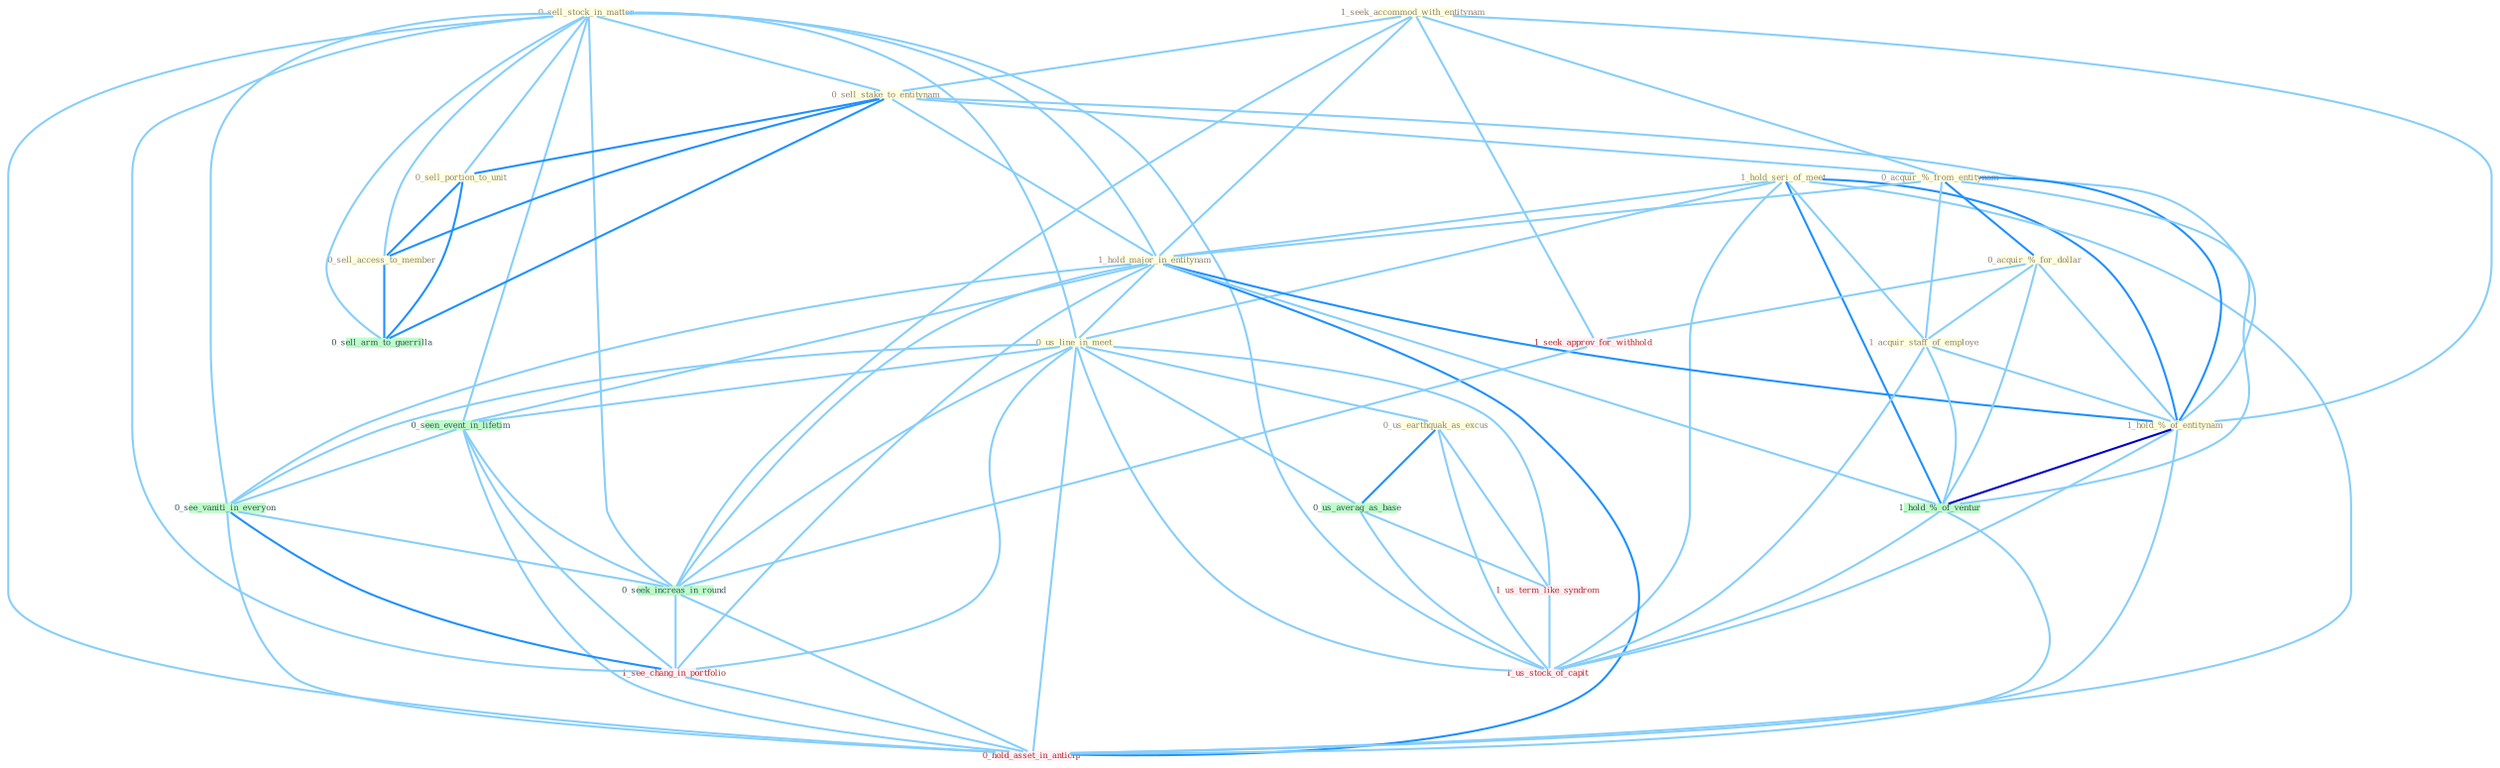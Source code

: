 Graph G{ 
    node
    [shape=polygon,style=filled,width=.5,height=.06,color="#BDFCC9",fixedsize=true,fontsize=4,
    fontcolor="#2f4f4f"];
    {node
    [color="#ffffe0", fontcolor="#8b7d6b"] "0_sell_stock_in_matter " "1_hold_seri_of_meet " "1_seek_accommod_with_entitynam " "0_sell_stake_to_entitynam " "0_sell_portion_to_unit " "0_acquir_%_from_entitynam " "1_hold_major_in_entitynam " "0_acquir_%_for_dollar " "0_us_line_in_meet " "1_acquir_staff_of_employe " "1_hold_%_of_entitynam " "0_sell_access_to_member " "0_us_earthquak_as_excus "}
{node [color="#fff0f5", fontcolor="#b22222"] "1_us_term_like_syndrom " "1_seek_approv_for_withhold " "1_us_stock_of_capit " "1_see_chang_in_portfolio " "0_hold_asset_in_anticip "}
edge [color="#B0E2FF"];

	"0_sell_stock_in_matter " -- "0_sell_stake_to_entitynam " [w="1", color="#87cefa" ];
	"0_sell_stock_in_matter " -- "0_sell_portion_to_unit " [w="1", color="#87cefa" ];
	"0_sell_stock_in_matter " -- "1_hold_major_in_entitynam " [w="1", color="#87cefa" ];
	"0_sell_stock_in_matter " -- "0_us_line_in_meet " [w="1", color="#87cefa" ];
	"0_sell_stock_in_matter " -- "0_sell_access_to_member " [w="1", color="#87cefa" ];
	"0_sell_stock_in_matter " -- "0_seen_event_in_lifetim " [w="1", color="#87cefa" ];
	"0_sell_stock_in_matter " -- "0_see_vaniti_in_everyon " [w="1", color="#87cefa" ];
	"0_sell_stock_in_matter " -- "0_sell_arm_to_guerrilla " [w="1", color="#87cefa" ];
	"0_sell_stock_in_matter " -- "0_seek_increas_in_round " [w="1", color="#87cefa" ];
	"0_sell_stock_in_matter " -- "1_us_stock_of_capit " [w="1", color="#87cefa" ];
	"0_sell_stock_in_matter " -- "1_see_chang_in_portfolio " [w="1", color="#87cefa" ];
	"0_sell_stock_in_matter " -- "0_hold_asset_in_anticip " [w="1", color="#87cefa" ];
	"1_hold_seri_of_meet " -- "1_hold_major_in_entitynam " [w="1", color="#87cefa" ];
	"1_hold_seri_of_meet " -- "0_us_line_in_meet " [w="1", color="#87cefa" ];
	"1_hold_seri_of_meet " -- "1_acquir_staff_of_employe " [w="1", color="#87cefa" ];
	"1_hold_seri_of_meet " -- "1_hold_%_of_entitynam " [w="2", color="#1e90ff" , len=0.8];
	"1_hold_seri_of_meet " -- "1_hold_%_of_ventur " [w="2", color="#1e90ff" , len=0.8];
	"1_hold_seri_of_meet " -- "1_us_stock_of_capit " [w="1", color="#87cefa" ];
	"1_hold_seri_of_meet " -- "0_hold_asset_in_anticip " [w="1", color="#87cefa" ];
	"1_seek_accommod_with_entitynam " -- "0_sell_stake_to_entitynam " [w="1", color="#87cefa" ];
	"1_seek_accommod_with_entitynam " -- "0_acquir_%_from_entitynam " [w="1", color="#87cefa" ];
	"1_seek_accommod_with_entitynam " -- "1_hold_major_in_entitynam " [w="1", color="#87cefa" ];
	"1_seek_accommod_with_entitynam " -- "1_hold_%_of_entitynam " [w="1", color="#87cefa" ];
	"1_seek_accommod_with_entitynam " -- "1_seek_approv_for_withhold " [w="1", color="#87cefa" ];
	"1_seek_accommod_with_entitynam " -- "0_seek_increas_in_round " [w="1", color="#87cefa" ];
	"0_sell_stake_to_entitynam " -- "0_sell_portion_to_unit " [w="2", color="#1e90ff" , len=0.8];
	"0_sell_stake_to_entitynam " -- "0_acquir_%_from_entitynam " [w="1", color="#87cefa" ];
	"0_sell_stake_to_entitynam " -- "1_hold_major_in_entitynam " [w="1", color="#87cefa" ];
	"0_sell_stake_to_entitynam " -- "1_hold_%_of_entitynam " [w="1", color="#87cefa" ];
	"0_sell_stake_to_entitynam " -- "0_sell_access_to_member " [w="2", color="#1e90ff" , len=0.8];
	"0_sell_stake_to_entitynam " -- "0_sell_arm_to_guerrilla " [w="2", color="#1e90ff" , len=0.8];
	"0_sell_portion_to_unit " -- "0_sell_access_to_member " [w="2", color="#1e90ff" , len=0.8];
	"0_sell_portion_to_unit " -- "0_sell_arm_to_guerrilla " [w="2", color="#1e90ff" , len=0.8];
	"0_acquir_%_from_entitynam " -- "1_hold_major_in_entitynam " [w="1", color="#87cefa" ];
	"0_acquir_%_from_entitynam " -- "0_acquir_%_for_dollar " [w="2", color="#1e90ff" , len=0.8];
	"0_acquir_%_from_entitynam " -- "1_acquir_staff_of_employe " [w="1", color="#87cefa" ];
	"0_acquir_%_from_entitynam " -- "1_hold_%_of_entitynam " [w="2", color="#1e90ff" , len=0.8];
	"0_acquir_%_from_entitynam " -- "1_hold_%_of_ventur " [w="1", color="#87cefa" ];
	"1_hold_major_in_entitynam " -- "0_us_line_in_meet " [w="1", color="#87cefa" ];
	"1_hold_major_in_entitynam " -- "1_hold_%_of_entitynam " [w="2", color="#1e90ff" , len=0.8];
	"1_hold_major_in_entitynam " -- "0_seen_event_in_lifetim " [w="1", color="#87cefa" ];
	"1_hold_major_in_entitynam " -- "1_hold_%_of_ventur " [w="1", color="#87cefa" ];
	"1_hold_major_in_entitynam " -- "0_see_vaniti_in_everyon " [w="1", color="#87cefa" ];
	"1_hold_major_in_entitynam " -- "0_seek_increas_in_round " [w="1", color="#87cefa" ];
	"1_hold_major_in_entitynam " -- "1_see_chang_in_portfolio " [w="1", color="#87cefa" ];
	"1_hold_major_in_entitynam " -- "0_hold_asset_in_anticip " [w="2", color="#1e90ff" , len=0.8];
	"0_acquir_%_for_dollar " -- "1_acquir_staff_of_employe " [w="1", color="#87cefa" ];
	"0_acquir_%_for_dollar " -- "1_hold_%_of_entitynam " [w="1", color="#87cefa" ];
	"0_acquir_%_for_dollar " -- "1_seek_approv_for_withhold " [w="1", color="#87cefa" ];
	"0_acquir_%_for_dollar " -- "1_hold_%_of_ventur " [w="1", color="#87cefa" ];
	"0_us_line_in_meet " -- "0_us_earthquak_as_excus " [w="1", color="#87cefa" ];
	"0_us_line_in_meet " -- "0_seen_event_in_lifetim " [w="1", color="#87cefa" ];
	"0_us_line_in_meet " -- "0_us_averag_as_base " [w="1", color="#87cefa" ];
	"0_us_line_in_meet " -- "1_us_term_like_syndrom " [w="1", color="#87cefa" ];
	"0_us_line_in_meet " -- "0_see_vaniti_in_everyon " [w="1", color="#87cefa" ];
	"0_us_line_in_meet " -- "0_seek_increas_in_round " [w="1", color="#87cefa" ];
	"0_us_line_in_meet " -- "1_us_stock_of_capit " [w="1", color="#87cefa" ];
	"0_us_line_in_meet " -- "1_see_chang_in_portfolio " [w="1", color="#87cefa" ];
	"0_us_line_in_meet " -- "0_hold_asset_in_anticip " [w="1", color="#87cefa" ];
	"1_acquir_staff_of_employe " -- "1_hold_%_of_entitynam " [w="1", color="#87cefa" ];
	"1_acquir_staff_of_employe " -- "1_hold_%_of_ventur " [w="1", color="#87cefa" ];
	"1_acquir_staff_of_employe " -- "1_us_stock_of_capit " [w="1", color="#87cefa" ];
	"1_hold_%_of_entitynam " -- "1_hold_%_of_ventur " [w="3", color="#0000cd" , len=0.6];
	"1_hold_%_of_entitynam " -- "1_us_stock_of_capit " [w="1", color="#87cefa" ];
	"1_hold_%_of_entitynam " -- "0_hold_asset_in_anticip " [w="1", color="#87cefa" ];
	"0_sell_access_to_member " -- "0_sell_arm_to_guerrilla " [w="2", color="#1e90ff" , len=0.8];
	"0_us_earthquak_as_excus " -- "0_us_averag_as_base " [w="2", color="#1e90ff" , len=0.8];
	"0_us_earthquak_as_excus " -- "1_us_term_like_syndrom " [w="1", color="#87cefa" ];
	"0_us_earthquak_as_excus " -- "1_us_stock_of_capit " [w="1", color="#87cefa" ];
	"0_seen_event_in_lifetim " -- "0_see_vaniti_in_everyon " [w="1", color="#87cefa" ];
	"0_seen_event_in_lifetim " -- "0_seek_increas_in_round " [w="1", color="#87cefa" ];
	"0_seen_event_in_lifetim " -- "1_see_chang_in_portfolio " [w="1", color="#87cefa" ];
	"0_seen_event_in_lifetim " -- "0_hold_asset_in_anticip " [w="1", color="#87cefa" ];
	"0_us_averag_as_base " -- "1_us_term_like_syndrom " [w="1", color="#87cefa" ];
	"0_us_averag_as_base " -- "1_us_stock_of_capit " [w="1", color="#87cefa" ];
	"1_us_term_like_syndrom " -- "1_us_stock_of_capit " [w="1", color="#87cefa" ];
	"1_seek_approv_for_withhold " -- "0_seek_increas_in_round " [w="1", color="#87cefa" ];
	"1_hold_%_of_ventur " -- "1_us_stock_of_capit " [w="1", color="#87cefa" ];
	"1_hold_%_of_ventur " -- "0_hold_asset_in_anticip " [w="1", color="#87cefa" ];
	"0_see_vaniti_in_everyon " -- "0_seek_increas_in_round " [w="1", color="#87cefa" ];
	"0_see_vaniti_in_everyon " -- "1_see_chang_in_portfolio " [w="2", color="#1e90ff" , len=0.8];
	"0_see_vaniti_in_everyon " -- "0_hold_asset_in_anticip " [w="1", color="#87cefa" ];
	"0_seek_increas_in_round " -- "1_see_chang_in_portfolio " [w="1", color="#87cefa" ];
	"0_seek_increas_in_round " -- "0_hold_asset_in_anticip " [w="1", color="#87cefa" ];
	"1_see_chang_in_portfolio " -- "0_hold_asset_in_anticip " [w="1", color="#87cefa" ];
}